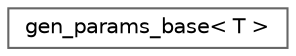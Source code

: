 digraph "Graphical Class Hierarchy"
{
 // LATEX_PDF_SIZE
  bgcolor="transparent";
  edge [fontname=Helvetica,fontsize=10,labelfontname=Helvetica,labelfontsize=10];
  node [fontname=Helvetica,fontsize=10,shape=box,height=0.2,width=0.4];
  rankdir="LR";
  Node0 [id="Node000000",label="gen_params_base\< T \>",height=0.2,width=0.4,color="grey40", fillcolor="white", style="filled",URL="$classgen__params__base.html",tooltip=" "];
}
